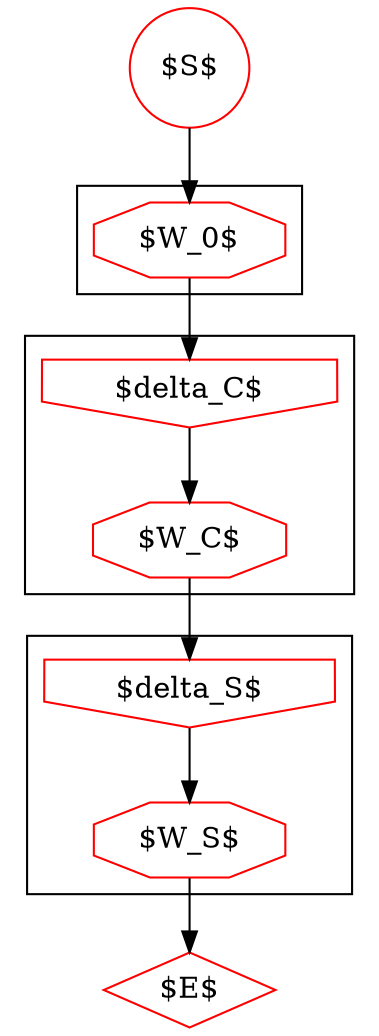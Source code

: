 digraph G {
    S [label="$S$", shape=circle, color=red];
    E [label="$E$", shape=diamond, color=red];

subgraph cluster_0 {
	W0 [label="$W_0$", shape=octagon, color=red];
}
subgraph cluster_1 {
    W1 [label="$W_C$", shape=octagon, color=red];
    D1 [label="$\delta_C$", shape=invhouse, color=red];
}
subgraph cluster_2 {
    W2 [label="$W_S$", shape=octagon, color=red];
    D2 [label="$\delta_S$", shape=invhouse, color=red];
}

S->W0->D1->W1->D2->W2->E;


}
